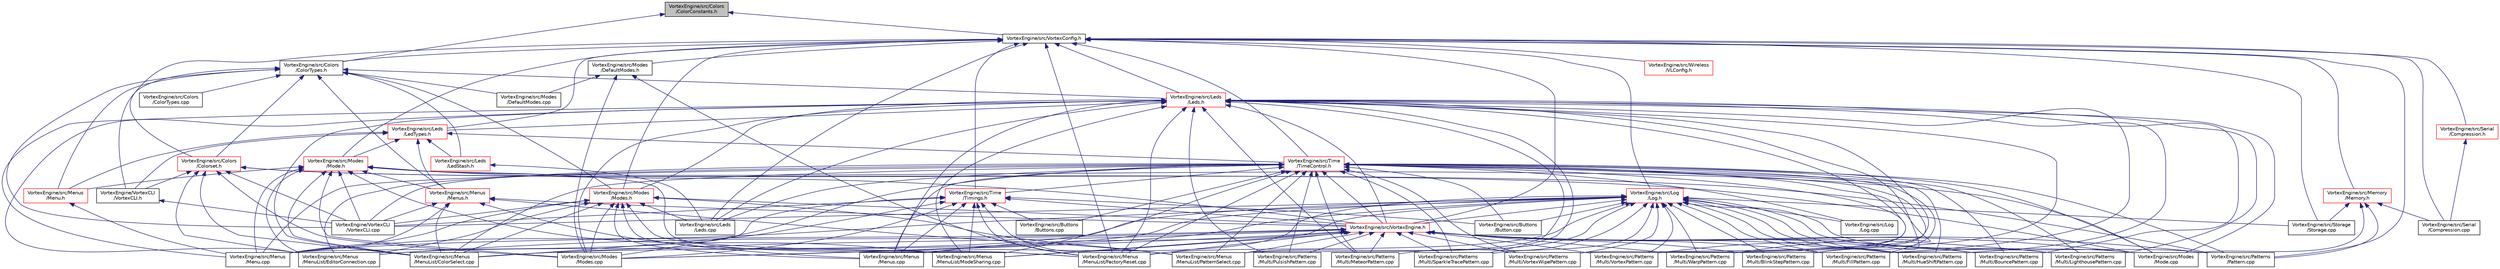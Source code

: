 digraph "VortexEngine/src/Colors/ColorConstants.h"
{
 // INTERACTIVE_SVG=YES
 // LATEX_PDF_SIZE
  bgcolor="transparent";
  edge [fontname="Helvetica",fontsize="10",labelfontname="Helvetica",labelfontsize="10"];
  node [fontname="Helvetica",fontsize="10",shape=record];
  Node1 [label="VortexEngine/src/Colors\l/ColorConstants.h",height=0.2,width=0.4,color="black", fillcolor="grey75", style="filled", fontcolor="black",tooltip=" "];
  Node1 -> Node2 [dir="back",color="midnightblue",fontsize="10",style="solid",fontname="Helvetica"];
  Node2 [label="VortexEngine/src/VortexConfig.h",height=0.2,width=0.4,color="black",URL="$VortexConfig_8h.html",tooltip=" "];
  Node2 -> Node3 [dir="back",color="midnightblue",fontsize="10",style="solid",fontname="Helvetica"];
  Node3 [label="VortexEngine/src/Time\l/TimeControl.h",height=0.2,width=0.4,color="red",URL="$TimeControl_8h.html",tooltip=" "];
  Node3 -> Node4 [dir="back",color="midnightblue",fontsize="10",style="solid",fontname="Helvetica"];
  Node4 [label="VortexEngine/src/Buttons\l/Button.cpp",height=0.2,width=0.4,color="black",URL="$Button_8cpp.html",tooltip=" "];
  Node3 -> Node5 [dir="back",color="midnightblue",fontsize="10",style="solid",fontname="Helvetica"];
  Node5 [label="VortexEngine/src/Time\l/Timings.h",height=0.2,width=0.4,color="red",URL="$Timings_8h.html",tooltip=" "];
  Node5 -> Node4 [dir="back",color="midnightblue",fontsize="10",style="solid",fontname="Helvetica"];
  Node5 -> Node6 [dir="back",color="midnightblue",fontsize="10",style="solid",fontname="Helvetica"];
  Node6 [label="VortexEngine/src/Buttons\l/Buttons.cpp",height=0.2,width=0.4,color="black",URL="$Buttons_8cpp.html",tooltip=" "];
  Node5 -> Node7 [dir="back",color="midnightblue",fontsize="10",style="solid",fontname="Helvetica"];
  Node7 [label="VortexEngine/src/VortexEngine.h",height=0.2,width=0.4,color="red",URL="$VortexEngine_8h.html",tooltip=" "];
  Node7 -> Node9 [dir="back",color="midnightblue",fontsize="10",style="solid",fontname="Helvetica"];
  Node9 [label="VortexEngine/src/Menus\l/Menu.cpp",height=0.2,width=0.4,color="black",URL="$Menu_8cpp.html",tooltip=" "];
  Node7 -> Node10 [dir="back",color="midnightblue",fontsize="10",style="solid",fontname="Helvetica"];
  Node10 [label="VortexEngine/src/Menus\l/MenuList/ColorSelect.cpp",height=0.2,width=0.4,color="black",URL="$ColorSelect_8cpp.html",tooltip=" "];
  Node7 -> Node11 [dir="back",color="midnightblue",fontsize="10",style="solid",fontname="Helvetica"];
  Node11 [label="VortexEngine/src/Menus\l/MenuList/EditorConnection.cpp",height=0.2,width=0.4,color="black",URL="$EditorConnection_8cpp.html",tooltip=" "];
  Node7 -> Node12 [dir="back",color="midnightblue",fontsize="10",style="solid",fontname="Helvetica"];
  Node12 [label="VortexEngine/src/Menus\l/MenuList/FactoryReset.cpp",height=0.2,width=0.4,color="black",URL="$FactoryReset_8cpp.html",tooltip=" "];
  Node7 -> Node14 [dir="back",color="midnightblue",fontsize="10",style="solid",fontname="Helvetica"];
  Node14 [label="VortexEngine/src/Menus\l/MenuList/ModeSharing.cpp",height=0.2,width=0.4,color="black",URL="$ModeSharing_8cpp.html",tooltip=" "];
  Node7 -> Node15 [dir="back",color="midnightblue",fontsize="10",style="solid",fontname="Helvetica"];
  Node15 [label="VortexEngine/src/Menus\l/MenuList/PatternSelect.cpp",height=0.2,width=0.4,color="black",URL="$PatternSelect_8cpp.html",tooltip=" "];
  Node7 -> Node17 [dir="back",color="midnightblue",fontsize="10",style="solid",fontname="Helvetica"];
  Node17 [label="VortexEngine/src/Menus\l/Menus.cpp",height=0.2,width=0.4,color="black",URL="$Menus_8cpp.html",tooltip=" "];
  Node7 -> Node18 [dir="back",color="midnightblue",fontsize="10",style="solid",fontname="Helvetica"];
  Node18 [label="VortexEngine/src/Modes\l/Mode.cpp",height=0.2,width=0.4,color="black",URL="$Mode_8cpp.html",tooltip=" "];
  Node7 -> Node19 [dir="back",color="midnightblue",fontsize="10",style="solid",fontname="Helvetica"];
  Node19 [label="VortexEngine/src/Modes\l/Modes.cpp",height=0.2,width=0.4,color="black",URL="$Modes_8cpp.html",tooltip=" "];
  Node7 -> Node20 [dir="back",color="midnightblue",fontsize="10",style="solid",fontname="Helvetica"];
  Node20 [label="VortexEngine/src/Patterns\l/Multi/BlinkStepPattern.cpp",height=0.2,width=0.4,color="black",URL="$BlinkStepPattern_8cpp.html",tooltip=" "];
  Node7 -> Node21 [dir="back",color="midnightblue",fontsize="10",style="solid",fontname="Helvetica"];
  Node21 [label="VortexEngine/src/Patterns\l/Multi/BouncePattern.cpp",height=0.2,width=0.4,color="black",URL="$BouncePattern_8cpp.html",tooltip=" "];
  Node7 -> Node27 [dir="back",color="midnightblue",fontsize="10",style="solid",fontname="Helvetica"];
  Node27 [label="VortexEngine/src/Patterns\l/Multi/FillPattern.cpp",height=0.2,width=0.4,color="black",URL="$FillPattern_8cpp.html",tooltip=" "];
  Node7 -> Node28 [dir="back",color="midnightblue",fontsize="10",style="solid",fontname="Helvetica"];
  Node28 [label="VortexEngine/src/Patterns\l/Multi/HueShiftPattern.cpp",height=0.2,width=0.4,color="black",URL="$HueShiftPattern_8cpp.html",tooltip=" "];
  Node7 -> Node29 [dir="back",color="midnightblue",fontsize="10",style="solid",fontname="Helvetica"];
  Node29 [label="VortexEngine/src/Patterns\l/Multi/LighthousePattern.cpp",height=0.2,width=0.4,color="black",URL="$LighthousePattern_8cpp.html",tooltip=" "];
  Node7 -> Node30 [dir="back",color="midnightblue",fontsize="10",style="solid",fontname="Helvetica"];
  Node30 [label="VortexEngine/src/Patterns\l/Multi/MeteorPattern.cpp",height=0.2,width=0.4,color="black",URL="$MeteorPattern_8cpp.html",tooltip=" "];
  Node7 -> Node32 [dir="back",color="midnightblue",fontsize="10",style="solid",fontname="Helvetica"];
  Node32 [label="VortexEngine/src/Patterns\l/Multi/PulsishPattern.cpp",height=0.2,width=0.4,color="black",URL="$PulsishPattern_8cpp.html",tooltip=" "];
  Node7 -> Node37 [dir="back",color="midnightblue",fontsize="10",style="solid",fontname="Helvetica"];
  Node37 [label="VortexEngine/src/Patterns\l/Multi/SparkleTracePattern.cpp",height=0.2,width=0.4,color="black",URL="$SparkleTracePattern_8cpp.html",tooltip=" "];
  Node7 -> Node39 [dir="back",color="midnightblue",fontsize="10",style="solid",fontname="Helvetica"];
  Node39 [label="VortexEngine/src/Patterns\l/Multi/VortexPattern.cpp",height=0.2,width=0.4,color="black",URL="$VortexPattern_8cpp.html",tooltip=" "];
  Node7 -> Node40 [dir="back",color="midnightblue",fontsize="10",style="solid",fontname="Helvetica"];
  Node40 [label="VortexEngine/src/Patterns\l/Multi/VortexWipePattern.cpp",height=0.2,width=0.4,color="black",URL="$VortexWipePattern_8cpp.html",tooltip=" "];
  Node7 -> Node41 [dir="back",color="midnightblue",fontsize="10",style="solid",fontname="Helvetica"];
  Node41 [label="VortexEngine/src/Patterns\l/Multi/WarpPattern.cpp",height=0.2,width=0.4,color="black",URL="$WarpPattern_8cpp.html",tooltip=" "];
  Node7 -> Node44 [dir="back",color="midnightblue",fontsize="10",style="solid",fontname="Helvetica"];
  Node44 [label="VortexEngine/src/Patterns\l/Pattern.cpp",height=0.2,width=0.4,color="black",URL="$Pattern_8cpp.html",tooltip=" "];
  Node5 -> Node9 [dir="back",color="midnightblue",fontsize="10",style="solid",fontname="Helvetica"];
  Node5 -> Node10 [dir="back",color="midnightblue",fontsize="10",style="solid",fontname="Helvetica"];
  Node5 -> Node12 [dir="back",color="midnightblue",fontsize="10",style="solid",fontname="Helvetica"];
  Node5 -> Node14 [dir="back",color="midnightblue",fontsize="10",style="solid",fontname="Helvetica"];
  Node5 -> Node15 [dir="back",color="midnightblue",fontsize="10",style="solid",fontname="Helvetica"];
  Node5 -> Node17 [dir="back",color="midnightblue",fontsize="10",style="solid",fontname="Helvetica"];
  Node5 -> Node19 [dir="back",color="midnightblue",fontsize="10",style="solid",fontname="Helvetica"];
  Node5 -> Node55 [dir="back",color="midnightblue",fontsize="10",style="solid",fontname="Helvetica"];
  Node55 [label="VortexEngine/VortexCLI\l/VortexCLI.cpp",height=0.2,width=0.4,color="black",URL="$VortexCLI_8cpp.html",tooltip=" "];
  Node3 -> Node6 [dir="back",color="midnightblue",fontsize="10",style="solid",fontname="Helvetica"];
  Node3 -> Node80 [dir="back",color="midnightblue",fontsize="10",style="solid",fontname="Helvetica"];
  Node80 [label="VortexEngine/src/Leds\l/Leds.cpp",height=0.2,width=0.4,color="black",URL="$Leds_8cpp.html",tooltip=" "];
  Node3 -> Node7 [dir="back",color="midnightblue",fontsize="10",style="solid",fontname="Helvetica"];
  Node3 -> Node81 [dir="back",color="midnightblue",fontsize="10",style="solid",fontname="Helvetica"];
  Node81 [label="VortexEngine/src/Log\l/Log.cpp",height=0.2,width=0.4,color="black",URL="$Log_8cpp.html",tooltip=" "];
  Node3 -> Node9 [dir="back",color="midnightblue",fontsize="10",style="solid",fontname="Helvetica"];
  Node3 -> Node10 [dir="back",color="midnightblue",fontsize="10",style="solid",fontname="Helvetica"];
  Node3 -> Node11 [dir="back",color="midnightblue",fontsize="10",style="solid",fontname="Helvetica"];
  Node3 -> Node12 [dir="back",color="midnightblue",fontsize="10",style="solid",fontname="Helvetica"];
  Node3 -> Node14 [dir="back",color="midnightblue",fontsize="10",style="solid",fontname="Helvetica"];
  Node3 -> Node15 [dir="back",color="midnightblue",fontsize="10",style="solid",fontname="Helvetica"];
  Node3 -> Node17 [dir="back",color="midnightblue",fontsize="10",style="solid",fontname="Helvetica"];
  Node3 -> Node18 [dir="back",color="midnightblue",fontsize="10",style="solid",fontname="Helvetica"];
  Node3 -> Node19 [dir="back",color="midnightblue",fontsize="10",style="solid",fontname="Helvetica"];
  Node3 -> Node20 [dir="back",color="midnightblue",fontsize="10",style="solid",fontname="Helvetica"];
  Node3 -> Node21 [dir="back",color="midnightblue",fontsize="10",style="solid",fontname="Helvetica"];
  Node3 -> Node27 [dir="back",color="midnightblue",fontsize="10",style="solid",fontname="Helvetica"];
  Node3 -> Node28 [dir="back",color="midnightblue",fontsize="10",style="solid",fontname="Helvetica"];
  Node3 -> Node29 [dir="back",color="midnightblue",fontsize="10",style="solid",fontname="Helvetica"];
  Node3 -> Node30 [dir="back",color="midnightblue",fontsize="10",style="solid",fontname="Helvetica"];
  Node3 -> Node32 [dir="back",color="midnightblue",fontsize="10",style="solid",fontname="Helvetica"];
  Node3 -> Node37 [dir="back",color="midnightblue",fontsize="10",style="solid",fontname="Helvetica"];
  Node3 -> Node39 [dir="back",color="midnightblue",fontsize="10",style="solid",fontname="Helvetica"];
  Node3 -> Node40 [dir="back",color="midnightblue",fontsize="10",style="solid",fontname="Helvetica"];
  Node3 -> Node41 [dir="back",color="midnightblue",fontsize="10",style="solid",fontname="Helvetica"];
  Node3 -> Node44 [dir="back",color="midnightblue",fontsize="10",style="solid",fontname="Helvetica"];
  Node3 -> Node55 [dir="back",color="midnightblue",fontsize="10",style="solid",fontname="Helvetica"];
  Node2 -> Node85 [dir="back",color="midnightblue",fontsize="10",style="solid",fontname="Helvetica"];
  Node85 [label="VortexEngine/src/Colors\l/ColorTypes.h",height=0.2,width=0.4,color="black",URL="$ColorTypes_8h.html",tooltip=" "];
  Node85 -> Node86 [dir="back",color="midnightblue",fontsize="10",style="solid",fontname="Helvetica"];
  Node86 [label="VortexEngine/src/Leds\l/Leds.h",height=0.2,width=0.4,color="red",URL="$Leds_8h.html",tooltip=" "];
  Node86 -> Node87 [dir="back",color="midnightblue",fontsize="10",style="solid",fontname="Helvetica"];
  Node87 [label="VortexEngine/src/Leds\l/LedTypes.h",height=0.2,width=0.4,color="red",URL="$LedTypes_8h.html",tooltip=" "];
  Node87 -> Node3 [dir="back",color="midnightblue",fontsize="10",style="solid",fontname="Helvetica"];
  Node87 -> Node88 [dir="back",color="midnightblue",fontsize="10",style="solid",fontname="Helvetica"];
  Node88 [label="VortexEngine/src/Leds\l/LedStash.h",height=0.2,width=0.4,color="red",URL="$LedStash_8h.html",tooltip=" "];
  Node88 -> Node80 [dir="back",color="midnightblue",fontsize="10",style="solid",fontname="Helvetica"];
  Node87 -> Node89 [dir="back",color="midnightblue",fontsize="10",style="solid",fontname="Helvetica"];
  Node89 [label="VortexEngine/src/Menus\l/Menus.h",height=0.2,width=0.4,color="red",URL="$Menus_8h.html",tooltip=" "];
  Node89 -> Node7 [dir="back",color="midnightblue",fontsize="10",style="solid",fontname="Helvetica"];
  Node89 -> Node9 [dir="back",color="midnightblue",fontsize="10",style="solid",fontname="Helvetica"];
  Node89 -> Node10 [dir="back",color="midnightblue",fontsize="10",style="solid",fontname="Helvetica"];
  Node89 -> Node15 [dir="back",color="midnightblue",fontsize="10",style="solid",fontname="Helvetica"];
  Node89 -> Node17 [dir="back",color="midnightblue",fontsize="10",style="solid",fontname="Helvetica"];
  Node89 -> Node55 [dir="back",color="midnightblue",fontsize="10",style="solid",fontname="Helvetica"];
  Node87 -> Node90 [dir="back",color="midnightblue",fontsize="10",style="solid",fontname="Helvetica"];
  Node90 [label="VortexEngine/src/Modes\l/Mode.h",height=0.2,width=0.4,color="red",URL="$Mode_8h.html",tooltip=" "];
  Node90 -> Node89 [dir="back",color="midnightblue",fontsize="10",style="solid",fontname="Helvetica"];
  Node90 -> Node7 [dir="back",color="midnightblue",fontsize="10",style="solid",fontname="Helvetica"];
  Node90 -> Node91 [dir="back",color="midnightblue",fontsize="10",style="solid",fontname="Helvetica"];
  Node91 [label="VortexEngine/src/Menus\l/Menu.h",height=0.2,width=0.4,color="red",URL="$Menu_8h.html",tooltip=" "];
  Node91 -> Node9 [dir="back",color="midnightblue",fontsize="10",style="solid",fontname="Helvetica"];
  Node90 -> Node9 [dir="back",color="midnightblue",fontsize="10",style="solid",fontname="Helvetica"];
  Node90 -> Node10 [dir="back",color="midnightblue",fontsize="10",style="solid",fontname="Helvetica"];
  Node90 -> Node11 [dir="back",color="midnightblue",fontsize="10",style="solid",fontname="Helvetica"];
  Node90 -> Node12 [dir="back",color="midnightblue",fontsize="10",style="solid",fontname="Helvetica"];
  Node90 -> Node14 [dir="back",color="midnightblue",fontsize="10",style="solid",fontname="Helvetica"];
  Node90 -> Node18 [dir="back",color="midnightblue",fontsize="10",style="solid",fontname="Helvetica"];
  Node90 -> Node19 [dir="back",color="midnightblue",fontsize="10",style="solid",fontname="Helvetica"];
  Node90 -> Node55 [dir="back",color="midnightblue",fontsize="10",style="solid",fontname="Helvetica"];
  Node87 -> Node91 [dir="back",color="midnightblue",fontsize="10",style="solid",fontname="Helvetica"];
  Node87 -> Node54 [dir="back",color="midnightblue",fontsize="10",style="solid",fontname="Helvetica"];
  Node54 [label="VortexEngine/VortexCLI\l/VortexCLI.h",height=0.2,width=0.4,color="black",URL="$VortexCLI_8h.html",tooltip=" "];
  Node54 -> Node55 [dir="back",color="midnightblue",fontsize="10",style="solid",fontname="Helvetica"];
  Node86 -> Node80 [dir="back",color="midnightblue",fontsize="10",style="solid",fontname="Helvetica"];
  Node86 -> Node110 [dir="back",color="midnightblue",fontsize="10",style="solid",fontname="Helvetica"];
  Node110 [label="VortexEngine/src/Modes\l/Modes.h",height=0.2,width=0.4,color="red",URL="$Modes_8h.html",tooltip=" "];
  Node110 -> Node80 [dir="back",color="midnightblue",fontsize="10",style="solid",fontname="Helvetica"];
  Node110 -> Node7 [dir="back",color="midnightblue",fontsize="10",style="solid",fontname="Helvetica"];
  Node110 -> Node9 [dir="back",color="midnightblue",fontsize="10",style="solid",fontname="Helvetica"];
  Node110 -> Node10 [dir="back",color="midnightblue",fontsize="10",style="solid",fontname="Helvetica"];
  Node110 -> Node11 [dir="back",color="midnightblue",fontsize="10",style="solid",fontname="Helvetica"];
  Node110 -> Node12 [dir="back",color="midnightblue",fontsize="10",style="solid",fontname="Helvetica"];
  Node110 -> Node14 [dir="back",color="midnightblue",fontsize="10",style="solid",fontname="Helvetica"];
  Node110 -> Node15 [dir="back",color="midnightblue",fontsize="10",style="solid",fontname="Helvetica"];
  Node110 -> Node17 [dir="back",color="midnightblue",fontsize="10",style="solid",fontname="Helvetica"];
  Node110 -> Node19 [dir="back",color="midnightblue",fontsize="10",style="solid",fontname="Helvetica"];
  Node110 -> Node55 [dir="back",color="midnightblue",fontsize="10",style="solid",fontname="Helvetica"];
  Node86 -> Node7 [dir="back",color="midnightblue",fontsize="10",style="solid",fontname="Helvetica"];
  Node86 -> Node9 [dir="back",color="midnightblue",fontsize="10",style="solid",fontname="Helvetica"];
  Node86 -> Node10 [dir="back",color="midnightblue",fontsize="10",style="solid",fontname="Helvetica"];
  Node86 -> Node11 [dir="back",color="midnightblue",fontsize="10",style="solid",fontname="Helvetica"];
  Node86 -> Node12 [dir="back",color="midnightblue",fontsize="10",style="solid",fontname="Helvetica"];
  Node86 -> Node14 [dir="back",color="midnightblue",fontsize="10",style="solid",fontname="Helvetica"];
  Node86 -> Node15 [dir="back",color="midnightblue",fontsize="10",style="solid",fontname="Helvetica"];
  Node86 -> Node17 [dir="back",color="midnightblue",fontsize="10",style="solid",fontname="Helvetica"];
  Node86 -> Node18 [dir="back",color="midnightblue",fontsize="10",style="solid",fontname="Helvetica"];
  Node86 -> Node19 [dir="back",color="midnightblue",fontsize="10",style="solid",fontname="Helvetica"];
  Node86 -> Node20 [dir="back",color="midnightblue",fontsize="10",style="solid",fontname="Helvetica"];
  Node86 -> Node21 [dir="back",color="midnightblue",fontsize="10",style="solid",fontname="Helvetica"];
  Node86 -> Node27 [dir="back",color="midnightblue",fontsize="10",style="solid",fontname="Helvetica"];
  Node86 -> Node28 [dir="back",color="midnightblue",fontsize="10",style="solid",fontname="Helvetica"];
  Node86 -> Node29 [dir="back",color="midnightblue",fontsize="10",style="solid",fontname="Helvetica"];
  Node86 -> Node30 [dir="back",color="midnightblue",fontsize="10",style="solid",fontname="Helvetica"];
  Node86 -> Node32 [dir="back",color="midnightblue",fontsize="10",style="solid",fontname="Helvetica"];
  Node86 -> Node37 [dir="back",color="midnightblue",fontsize="10",style="solid",fontname="Helvetica"];
  Node86 -> Node39 [dir="back",color="midnightblue",fontsize="10",style="solid",fontname="Helvetica"];
  Node86 -> Node40 [dir="back",color="midnightblue",fontsize="10",style="solid",fontname="Helvetica"];
  Node86 -> Node41 [dir="back",color="midnightblue",fontsize="10",style="solid",fontname="Helvetica"];
  Node85 -> Node111 [dir="back",color="midnightblue",fontsize="10",style="solid",fontname="Helvetica"];
  Node111 [label="VortexEngine/src/Colors\l/Colorset.h",height=0.2,width=0.4,color="red",URL="$Colorset_8h.html",tooltip=" "];
  Node111 -> Node10 [dir="back",color="midnightblue",fontsize="10",style="solid",fontname="Helvetica"];
  Node111 -> Node11 [dir="back",color="midnightblue",fontsize="10",style="solid",fontname="Helvetica"];
  Node111 -> Node18 [dir="back",color="midnightblue",fontsize="10",style="solid",fontname="Helvetica"];
  Node111 -> Node19 [dir="back",color="midnightblue",fontsize="10",style="solid",fontname="Helvetica"];
  Node111 -> Node44 [dir="back",color="midnightblue",fontsize="10",style="solid",fontname="Helvetica"];
  Node111 -> Node54 [dir="back",color="midnightblue",fontsize="10",style="solid",fontname="Helvetica"];
  Node111 -> Node55 [dir="back",color="midnightblue",fontsize="10",style="solid",fontname="Helvetica"];
  Node85 -> Node113 [dir="back",color="midnightblue",fontsize="10",style="solid",fontname="Helvetica"];
  Node113 [label="VortexEngine/src/Colors\l/ColorTypes.cpp",height=0.2,width=0.4,color="black",URL="$ColorTypes_8cpp.html",tooltip=" "];
  Node85 -> Node88 [dir="back",color="midnightblue",fontsize="10",style="solid",fontname="Helvetica"];
  Node85 -> Node110 [dir="back",color="midnightblue",fontsize="10",style="solid",fontname="Helvetica"];
  Node85 -> Node89 [dir="back",color="midnightblue",fontsize="10",style="solid",fontname="Helvetica"];
  Node85 -> Node91 [dir="back",color="midnightblue",fontsize="10",style="solid",fontname="Helvetica"];
  Node85 -> Node114 [dir="back",color="midnightblue",fontsize="10",style="solid",fontname="Helvetica"];
  Node114 [label="VortexEngine/src/Modes\l/DefaultModes.cpp",height=0.2,width=0.4,color="black",URL="$DefaultModes_8cpp.html",tooltip=" "];
  Node85 -> Node54 [dir="back",color="midnightblue",fontsize="10",style="solid",fontname="Helvetica"];
  Node85 -> Node55 [dir="back",color="midnightblue",fontsize="10",style="solid",fontname="Helvetica"];
  Node2 -> Node86 [dir="back",color="midnightblue",fontsize="10",style="solid",fontname="Helvetica"];
  Node2 -> Node87 [dir="back",color="midnightblue",fontsize="10",style="solid",fontname="Helvetica"];
  Node2 -> Node5 [dir="back",color="midnightblue",fontsize="10",style="solid",fontname="Helvetica"];
  Node2 -> Node115 [dir="back",color="midnightblue",fontsize="10",style="solid",fontname="Helvetica"];
  Node115 [label="VortexEngine/src/Log\l/Log.h",height=0.2,width=0.4,color="red",URL="$Log_8h.html",tooltip=" "];
  Node115 -> Node4 [dir="back",color="midnightblue",fontsize="10",style="solid",fontname="Helvetica"];
  Node115 -> Node7 [dir="back",color="midnightblue",fontsize="10",style="solid",fontname="Helvetica"];
  Node115 -> Node81 [dir="back",color="midnightblue",fontsize="10",style="solid",fontname="Helvetica"];
  Node115 -> Node9 [dir="back",color="midnightblue",fontsize="10",style="solid",fontname="Helvetica"];
  Node115 -> Node10 [dir="back",color="midnightblue",fontsize="10",style="solid",fontname="Helvetica"];
  Node115 -> Node11 [dir="back",color="midnightblue",fontsize="10",style="solid",fontname="Helvetica"];
  Node115 -> Node12 [dir="back",color="midnightblue",fontsize="10",style="solid",fontname="Helvetica"];
  Node115 -> Node14 [dir="back",color="midnightblue",fontsize="10",style="solid",fontname="Helvetica"];
  Node115 -> Node15 [dir="back",color="midnightblue",fontsize="10",style="solid",fontname="Helvetica"];
  Node115 -> Node17 [dir="back",color="midnightblue",fontsize="10",style="solid",fontname="Helvetica"];
  Node115 -> Node18 [dir="back",color="midnightblue",fontsize="10",style="solid",fontname="Helvetica"];
  Node115 -> Node19 [dir="back",color="midnightblue",fontsize="10",style="solid",fontname="Helvetica"];
  Node115 -> Node20 [dir="back",color="midnightblue",fontsize="10",style="solid",fontname="Helvetica"];
  Node115 -> Node21 [dir="back",color="midnightblue",fontsize="10",style="solid",fontname="Helvetica"];
  Node115 -> Node27 [dir="back",color="midnightblue",fontsize="10",style="solid",fontname="Helvetica"];
  Node115 -> Node28 [dir="back",color="midnightblue",fontsize="10",style="solid",fontname="Helvetica"];
  Node115 -> Node29 [dir="back",color="midnightblue",fontsize="10",style="solid",fontname="Helvetica"];
  Node115 -> Node30 [dir="back",color="midnightblue",fontsize="10",style="solid",fontname="Helvetica"];
  Node115 -> Node37 [dir="back",color="midnightblue",fontsize="10",style="solid",fontname="Helvetica"];
  Node115 -> Node39 [dir="back",color="midnightblue",fontsize="10",style="solid",fontname="Helvetica"];
  Node115 -> Node40 [dir="back",color="midnightblue",fontsize="10",style="solid",fontname="Helvetica"];
  Node115 -> Node41 [dir="back",color="midnightblue",fontsize="10",style="solid",fontname="Helvetica"];
  Node115 -> Node44 [dir="back",color="midnightblue",fontsize="10",style="solid",fontname="Helvetica"];
  Node115 -> Node121 [dir="back",color="midnightblue",fontsize="10",style="solid",fontname="Helvetica"];
  Node121 [label="VortexEngine/src/Storage\l/Storage.cpp",height=0.2,width=0.4,color="black",URL="$Storage_8cpp.html",tooltip=" "];
  Node115 -> Node55 [dir="back",color="midnightblue",fontsize="10",style="solid",fontname="Helvetica"];
  Node2 -> Node111 [dir="back",color="midnightblue",fontsize="10",style="solid",fontname="Helvetica"];
  Node2 -> Node124 [dir="back",color="midnightblue",fontsize="10",style="solid",fontname="Helvetica"];
  Node124 [label="VortexEngine/src/Memory\l/Memory.h",height=0.2,width=0.4,color="red",URL="$Memory_8h.html",tooltip=" "];
  Node124 -> Node18 [dir="back",color="midnightblue",fontsize="10",style="solid",fontname="Helvetica"];
  Node124 -> Node44 [dir="back",color="midnightblue",fontsize="10",style="solid",fontname="Helvetica"];
  Node124 -> Node125 [dir="back",color="midnightblue",fontsize="10",style="solid",fontname="Helvetica"];
  Node125 [label="VortexEngine/src/Serial\l/Compression.cpp",height=0.2,width=0.4,color="black",URL="$Compression_8cpp.html",tooltip=" "];
  Node124 -> Node121 [dir="back",color="midnightblue",fontsize="10",style="solid",fontname="Helvetica"];
  Node2 -> Node110 [dir="back",color="midnightblue",fontsize="10",style="solid",fontname="Helvetica"];
  Node2 -> Node80 [dir="back",color="midnightblue",fontsize="10",style="solid",fontname="Helvetica"];
  Node2 -> Node7 [dir="back",color="midnightblue",fontsize="10",style="solid",fontname="Helvetica"];
  Node2 -> Node126 [dir="back",color="midnightblue",fontsize="10",style="solid",fontname="Helvetica"];
  Node126 [label="VortexEngine/src/Wireless\l/VLConfig.h",height=0.2,width=0.4,color="red",URL="$VLConfig_8h.html",tooltip=" "];
  Node2 -> Node90 [dir="back",color="midnightblue",fontsize="10",style="solid",fontname="Helvetica"];
  Node2 -> Node128 [dir="back",color="midnightblue",fontsize="10",style="solid",fontname="Helvetica"];
  Node128 [label="VortexEngine/src/Modes\l/DefaultModes.h",height=0.2,width=0.4,color="black",URL="$DefaultModes_8h.html",tooltip=" "];
  Node128 -> Node12 [dir="back",color="midnightblue",fontsize="10",style="solid",fontname="Helvetica"];
  Node128 -> Node114 [dir="back",color="midnightblue",fontsize="10",style="solid",fontname="Helvetica"];
  Node128 -> Node19 [dir="back",color="midnightblue",fontsize="10",style="solid",fontname="Helvetica"];
  Node2 -> Node12 [dir="back",color="midnightblue",fontsize="10",style="solid",fontname="Helvetica"];
  Node2 -> Node44 [dir="back",color="midnightblue",fontsize="10",style="solid",fontname="Helvetica"];
  Node2 -> Node129 [dir="back",color="midnightblue",fontsize="10",style="solid",fontname="Helvetica"];
  Node129 [label="VortexEngine/src/Serial\l/Compression.h",height=0.2,width=0.4,color="red",URL="$Compression_8h.html",tooltip=" "];
  Node129 -> Node125 [dir="back",color="midnightblue",fontsize="10",style="solid",fontname="Helvetica"];
  Node2 -> Node125 [dir="back",color="midnightblue",fontsize="10",style="solid",fontname="Helvetica"];
  Node2 -> Node121 [dir="back",color="midnightblue",fontsize="10",style="solid",fontname="Helvetica"];
  Node1 -> Node85 [dir="back",color="midnightblue",fontsize="10",style="solid",fontname="Helvetica"];
}
